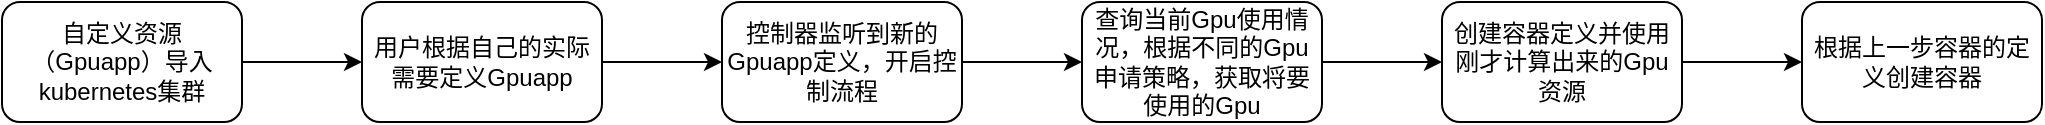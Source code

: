 <mxfile>
    <diagram id="0SykXdJaP0DAyXoWsp4h" name="Page-1">
        <mxGraphModel dx="1127" dy="779" grid="1" gridSize="10" guides="1" tooltips="1" connect="1" arrows="1" fold="1" page="1" pageScale="1" pageWidth="1169" pageHeight="827" math="0" shadow="0">
            <root>
                <mxCell id="0"/>
                <mxCell id="1" parent="0"/>
                <mxCell id="4" value="" style="edgeStyle=none;html=1;" edge="1" parent="1" source="2" target="3">
                    <mxGeometry relative="1" as="geometry"/>
                </mxCell>
                <mxCell id="2" value="自定义资源（Gpuapp）导入kubernetes集群" style="rounded=1;whiteSpace=wrap;html=1;" vertex="1" parent="1">
                    <mxGeometry x="110" y="250" width="120" height="60" as="geometry"/>
                </mxCell>
                <mxCell id="3" value="用户根据自己的实际需要定义Gpuapp" style="whiteSpace=wrap;html=1;rounded=1;" vertex="1" parent="1">
                    <mxGeometry x="290" y="250" width="120" height="60" as="geometry"/>
                </mxCell>
                <mxCell id="9" value="" style="edgeStyle=none;html=1;" edge="1" parent="1" source="5" target="8">
                    <mxGeometry relative="1" as="geometry"/>
                </mxCell>
                <mxCell id="5" value="控制器监听到新的Gpuapp定义，开启控制流程" style="rounded=1;whiteSpace=wrap;html=1;" vertex="1" parent="1">
                    <mxGeometry x="470" y="250" width="120" height="60" as="geometry"/>
                </mxCell>
                <mxCell id="6" value="" style="endArrow=classic;html=1;entryX=0;entryY=0.5;entryDx=0;entryDy=0;exitX=1;exitY=0.5;exitDx=0;exitDy=0;" edge="1" parent="1" source="3" target="5">
                    <mxGeometry width="50" height="50" relative="1" as="geometry">
                        <mxPoint x="370" y="480" as="sourcePoint"/>
                        <mxPoint x="420" y="430" as="targetPoint"/>
                    </mxGeometry>
                </mxCell>
                <mxCell id="11" value="" style="edgeStyle=none;html=1;entryX=0;entryY=0.5;entryDx=0;entryDy=0;exitX=1;exitY=0.5;exitDx=0;exitDy=0;" edge="1" parent="1" source="8" target="10">
                    <mxGeometry relative="1" as="geometry"/>
                </mxCell>
                <mxCell id="8" value="查询当前Gpu使用情况，根据不同的Gpu申请策略，获取将要使用的Gpu" style="whiteSpace=wrap;html=1;rounded=1;" vertex="1" parent="1">
                    <mxGeometry x="650" y="250" width="120" height="60" as="geometry"/>
                </mxCell>
                <mxCell id="13" value="" style="edgeStyle=none;html=1;exitX=1;exitY=0.5;exitDx=0;exitDy=0;entryX=0;entryY=0.5;entryDx=0;entryDy=0;" edge="1" parent="1" source="10" target="12">
                    <mxGeometry relative="1" as="geometry"/>
                </mxCell>
                <mxCell id="10" value="创建容器定义并使用刚才计算出来的Gpu资源" style="whiteSpace=wrap;html=1;rounded=1;" vertex="1" parent="1">
                    <mxGeometry x="830" y="250" width="120" height="60" as="geometry"/>
                </mxCell>
                <mxCell id="12" value="根据上一步容器的定义创建容器" style="whiteSpace=wrap;html=1;rounded=1;" vertex="1" parent="1">
                    <mxGeometry x="1010" y="250" width="120" height="60" as="geometry"/>
                </mxCell>
            </root>
        </mxGraphModel>
    </diagram>
</mxfile>